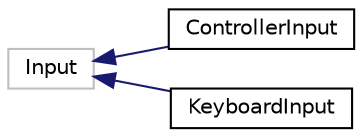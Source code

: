 digraph "Graphical Class Hierarchy"
{
 // LATEX_PDF_SIZE
  edge [fontname="Helvetica",fontsize="10",labelfontname="Helvetica",labelfontsize="10"];
  node [fontname="Helvetica",fontsize="10",shape=record];
  rankdir="LR";
  Node8 [label="Input",height=0.2,width=0.4,color="grey75", fillcolor="white", style="filled",tooltip=" "];
  Node8 -> Node0 [dir="back",color="midnightblue",fontsize="10",style="solid",fontname="Helvetica"];
  Node0 [label="ControllerInput",height=0.2,width=0.4,color="black", fillcolor="white", style="filled",URL="$classControllerInput_1_1ControllerInput.html",tooltip=" "];
  Node8 -> Node10 [dir="back",color="midnightblue",fontsize="10",style="solid",fontname="Helvetica"];
  Node10 [label="KeyboardInput",height=0.2,width=0.4,color="black", fillcolor="white", style="filled",URL="$classKeyboardInput_1_1KeyboardInput.html",tooltip=" "];
}
